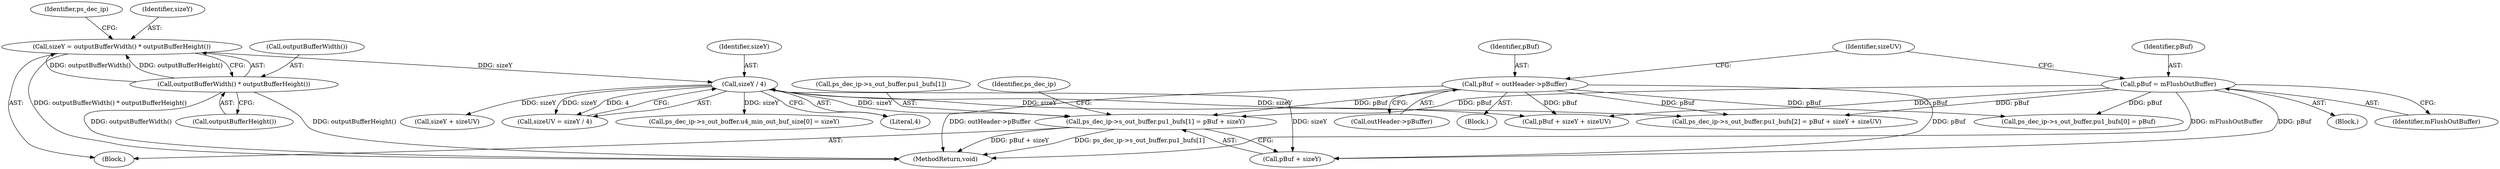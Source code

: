 digraph "1_Android_918eeaa29d99d257282fafec931b4bda0e3bae12_0@integer" {
"1000230" [label="(Call,ps_dec_ip->s_out_buffer.pu1_bufs[1] = pBuf + sizeY)"];
"1000186" [label="(Call,pBuf = mFlushOutBuffer)"];
"1000179" [label="(Call,pBuf = outHeader->pBuffer)"];
"1000191" [label="(Call,sizeY / 4)"];
"1000109" [label="(Call,sizeY = outputBufferWidth() * outputBufferHeight())"];
"1000111" [label="(Call,outputBufferWidth() * outputBufferHeight())"];
"1000193" [label="(Literal,4)"];
"1000118" [label="(Identifier,ps_dec_ip)"];
"1000111" [label="(Call,outputBufferWidth() * outputBufferHeight())"];
"1000113" [label="(Call,outputBufferHeight())"];
"1000251" [label="(Call,sizeY + sizeUV)"];
"1000245" [label="(Identifier,ps_dec_ip)"];
"1000230" [label="(Call,ps_dec_ip->s_out_buffer.pu1_bufs[1] = pBuf + sizeY)"];
"1000262" [label="(MethodReturn,void)"];
"1000180" [label="(Identifier,pBuf)"];
"1000249" [label="(Call,pBuf + sizeY + sizeUV)"];
"1000189" [label="(Call,sizeUV = sizeY / 4)"];
"1000241" [label="(Call,ps_dec_ip->s_out_buffer.pu1_bufs[2] = pBuf + sizeY + sizeUV)"];
"1000186" [label="(Call,pBuf = mFlushOutBuffer)"];
"1000185" [label="(Block,)"];
"1000110" [label="(Identifier,sizeY)"];
"1000181" [label="(Call,outHeader->pBuffer)"];
"1000187" [label="(Identifier,pBuf)"];
"1000191" [label="(Call,sizeY / 4)"];
"1000107" [label="(Block,)"];
"1000188" [label="(Identifier,mFlushOutBuffer)"];
"1000192" [label="(Identifier,sizeY)"];
"1000190" [label="(Identifier,sizeUV)"];
"1000109" [label="(Call,sizeY = outputBufferWidth() * outputBufferHeight())"];
"1000178" [label="(Block,)"];
"1000231" [label="(Call,ps_dec_ip->s_out_buffer.pu1_bufs[1])"];
"1000238" [label="(Call,pBuf + sizeY)"];
"1000112" [label="(Call,outputBufferWidth())"];
"1000179" [label="(Call,pBuf = outHeader->pBuffer)"];
"1000221" [label="(Call,ps_dec_ip->s_out_buffer.pu1_bufs[0] = pBuf)"];
"1000194" [label="(Call,ps_dec_ip->s_out_buffer.u4_min_out_buf_size[0] = sizeY)"];
"1000230" -> "1000107"  [label="AST: "];
"1000230" -> "1000238"  [label="CFG: "];
"1000231" -> "1000230"  [label="AST: "];
"1000238" -> "1000230"  [label="AST: "];
"1000245" -> "1000230"  [label="CFG: "];
"1000230" -> "1000262"  [label="DDG: ps_dec_ip->s_out_buffer.pu1_bufs[1]"];
"1000230" -> "1000262"  [label="DDG: pBuf + sizeY"];
"1000186" -> "1000230"  [label="DDG: pBuf"];
"1000179" -> "1000230"  [label="DDG: pBuf"];
"1000191" -> "1000230"  [label="DDG: sizeY"];
"1000186" -> "1000185"  [label="AST: "];
"1000186" -> "1000188"  [label="CFG: "];
"1000187" -> "1000186"  [label="AST: "];
"1000188" -> "1000186"  [label="AST: "];
"1000190" -> "1000186"  [label="CFG: "];
"1000186" -> "1000262"  [label="DDG: mFlushOutBuffer"];
"1000186" -> "1000221"  [label="DDG: pBuf"];
"1000186" -> "1000238"  [label="DDG: pBuf"];
"1000186" -> "1000241"  [label="DDG: pBuf"];
"1000186" -> "1000249"  [label="DDG: pBuf"];
"1000179" -> "1000178"  [label="AST: "];
"1000179" -> "1000181"  [label="CFG: "];
"1000180" -> "1000179"  [label="AST: "];
"1000181" -> "1000179"  [label="AST: "];
"1000190" -> "1000179"  [label="CFG: "];
"1000179" -> "1000262"  [label="DDG: outHeader->pBuffer"];
"1000179" -> "1000221"  [label="DDG: pBuf"];
"1000179" -> "1000238"  [label="DDG: pBuf"];
"1000179" -> "1000241"  [label="DDG: pBuf"];
"1000179" -> "1000249"  [label="DDG: pBuf"];
"1000191" -> "1000189"  [label="AST: "];
"1000191" -> "1000193"  [label="CFG: "];
"1000192" -> "1000191"  [label="AST: "];
"1000193" -> "1000191"  [label="AST: "];
"1000189" -> "1000191"  [label="CFG: "];
"1000191" -> "1000189"  [label="DDG: sizeY"];
"1000191" -> "1000189"  [label="DDG: 4"];
"1000109" -> "1000191"  [label="DDG: sizeY"];
"1000191" -> "1000194"  [label="DDG: sizeY"];
"1000191" -> "1000238"  [label="DDG: sizeY"];
"1000191" -> "1000241"  [label="DDG: sizeY"];
"1000191" -> "1000249"  [label="DDG: sizeY"];
"1000191" -> "1000251"  [label="DDG: sizeY"];
"1000109" -> "1000107"  [label="AST: "];
"1000109" -> "1000111"  [label="CFG: "];
"1000110" -> "1000109"  [label="AST: "];
"1000111" -> "1000109"  [label="AST: "];
"1000118" -> "1000109"  [label="CFG: "];
"1000109" -> "1000262"  [label="DDG: outputBufferWidth() * outputBufferHeight()"];
"1000111" -> "1000109"  [label="DDG: outputBufferWidth()"];
"1000111" -> "1000109"  [label="DDG: outputBufferHeight()"];
"1000111" -> "1000113"  [label="CFG: "];
"1000112" -> "1000111"  [label="AST: "];
"1000113" -> "1000111"  [label="AST: "];
"1000111" -> "1000262"  [label="DDG: outputBufferWidth()"];
"1000111" -> "1000262"  [label="DDG: outputBufferHeight()"];
}
